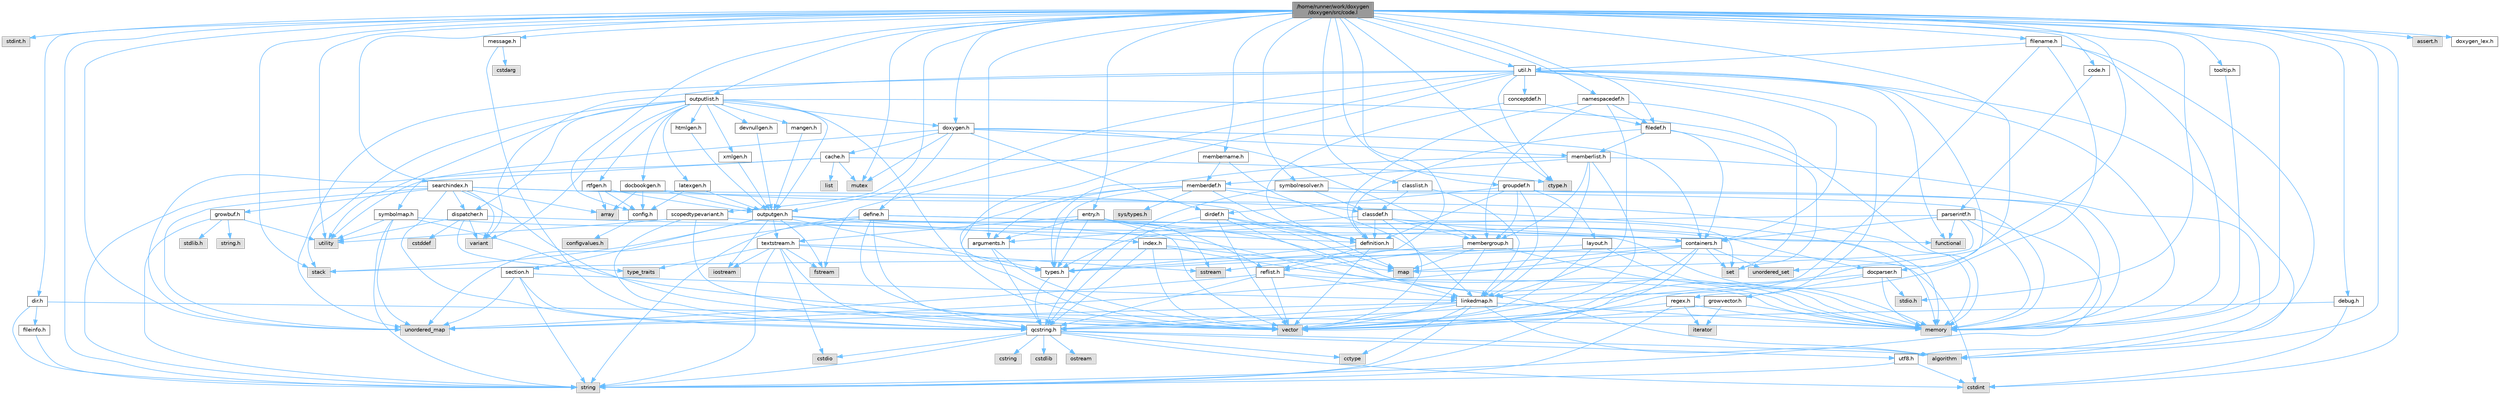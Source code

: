 digraph "/home/runner/work/doxygen/doxygen/src/code.l"
{
 // INTERACTIVE_SVG=YES
 // LATEX_PDF_SIZE
  bgcolor="transparent";
  edge [fontname=Helvetica,fontsize=10,labelfontname=Helvetica,labelfontsize=10];
  node [fontname=Helvetica,fontsize=10,shape=box,height=0.2,width=0.4];
  Node1 [id="Node000001",label="/home/runner/work/doxygen\l/doxygen/src/code.l",height=0.2,width=0.4,color="gray40", fillcolor="grey60", style="filled", fontcolor="black",tooltip=" "];
  Node1 -> Node2 [id="edge1_Node000001_Node000002",color="steelblue1",style="solid",tooltip=" "];
  Node2 [id="Node000002",label="stdint.h",height=0.2,width=0.4,color="grey60", fillcolor="#E0E0E0", style="filled",tooltip=" "];
  Node1 -> Node3 [id="edge2_Node000001_Node000003",color="steelblue1",style="solid",tooltip=" "];
  Node3 [id="Node000003",label="utility",height=0.2,width=0.4,color="grey60", fillcolor="#E0E0E0", style="filled",tooltip=" "];
  Node1 -> Node4 [id="edge3_Node000001_Node000004",color="steelblue1",style="solid",tooltip=" "];
  Node4 [id="Node000004",label="memory",height=0.2,width=0.4,color="grey60", fillcolor="#E0E0E0", style="filled",tooltip=" "];
  Node1 -> Node5 [id="edge4_Node000001_Node000005",color="steelblue1",style="solid",tooltip=" "];
  Node5 [id="Node000005",label="algorithm",height=0.2,width=0.4,color="grey60", fillcolor="#E0E0E0", style="filled",tooltip=" "];
  Node1 -> Node6 [id="edge5_Node000001_Node000006",color="steelblue1",style="solid",tooltip=" "];
  Node6 [id="Node000006",label="unordered_map",height=0.2,width=0.4,color="grey60", fillcolor="#E0E0E0", style="filled",tooltip=" "];
  Node1 -> Node7 [id="edge6_Node000001_Node000007",color="steelblue1",style="solid",tooltip=" "];
  Node7 [id="Node000007",label="unordered_set",height=0.2,width=0.4,color="grey60", fillcolor="#E0E0E0", style="filled",tooltip=" "];
  Node1 -> Node8 [id="edge7_Node000001_Node000008",color="steelblue1",style="solid",tooltip=" "];
  Node8 [id="Node000008",label="stack",height=0.2,width=0.4,color="grey60", fillcolor="#E0E0E0", style="filled",tooltip=" "];
  Node1 -> Node9 [id="edge8_Node000001_Node000009",color="steelblue1",style="solid",tooltip=" "];
  Node9 [id="Node000009",label="vector",height=0.2,width=0.4,color="grey60", fillcolor="#E0E0E0", style="filled",tooltip=" "];
  Node1 -> Node10 [id="edge9_Node000001_Node000010",color="steelblue1",style="solid",tooltip=" "];
  Node10 [id="Node000010",label="string",height=0.2,width=0.4,color="grey60", fillcolor="#E0E0E0", style="filled",tooltip=" "];
  Node1 -> Node11 [id="edge10_Node000001_Node000011",color="steelblue1",style="solid",tooltip=" "];
  Node11 [id="Node000011",label="mutex",height=0.2,width=0.4,color="grey60", fillcolor="#E0E0E0", style="filled",tooltip=" "];
  Node1 -> Node12 [id="edge11_Node000001_Node000012",color="steelblue1",style="solid",tooltip=" "];
  Node12 [id="Node000012",label="sstream",height=0.2,width=0.4,color="grey60", fillcolor="#E0E0E0", style="filled",tooltip=" "];
  Node1 -> Node13 [id="edge12_Node000001_Node000013",color="steelblue1",style="solid",tooltip=" "];
  Node13 [id="Node000013",label="cstdint",height=0.2,width=0.4,color="grey60", fillcolor="#E0E0E0", style="filled",tooltip=" "];
  Node1 -> Node14 [id="edge13_Node000001_Node000014",color="steelblue1",style="solid",tooltip=" "];
  Node14 [id="Node000014",label="stdio.h",height=0.2,width=0.4,color="grey60", fillcolor="#E0E0E0", style="filled",tooltip=" "];
  Node1 -> Node15 [id="edge14_Node000001_Node000015",color="steelblue1",style="solid",tooltip=" "];
  Node15 [id="Node000015",label="assert.h",height=0.2,width=0.4,color="grey60", fillcolor="#E0E0E0", style="filled",tooltip=" "];
  Node1 -> Node16 [id="edge15_Node000001_Node000016",color="steelblue1",style="solid",tooltip=" "];
  Node16 [id="Node000016",label="ctype.h",height=0.2,width=0.4,color="grey60", fillcolor="#E0E0E0", style="filled",tooltip=" "];
  Node1 -> Node17 [id="edge16_Node000001_Node000017",color="steelblue1",style="solid",tooltip=" "];
  Node17 [id="Node000017",label="code.h",height=0.2,width=0.4,color="grey40", fillcolor="white", style="filled",URL="$dd/dd8/code_8h.html",tooltip=" "];
  Node17 -> Node18 [id="edge17_Node000017_Node000018",color="steelblue1",style="solid",tooltip=" "];
  Node18 [id="Node000018",label="parserintf.h",height=0.2,width=0.4,color="grey40", fillcolor="white", style="filled",URL="$da/d55/parserintf_8h.html",tooltip=" "];
  Node18 -> Node19 [id="edge18_Node000018_Node000019",color="steelblue1",style="solid",tooltip=" "];
  Node19 [id="Node000019",label="functional",height=0.2,width=0.4,color="grey60", fillcolor="#E0E0E0", style="filled",tooltip=" "];
  Node18 -> Node4 [id="edge19_Node000018_Node000004",color="steelblue1",style="solid",tooltip=" "];
  Node18 -> Node20 [id="edge20_Node000018_Node000020",color="steelblue1",style="solid",tooltip=" "];
  Node20 [id="Node000020",label="map",height=0.2,width=0.4,color="grey60", fillcolor="#E0E0E0", style="filled",tooltip=" "];
  Node18 -> Node10 [id="edge21_Node000018_Node000010",color="steelblue1",style="solid",tooltip=" "];
  Node18 -> Node21 [id="edge22_Node000018_Node000021",color="steelblue1",style="solid",tooltip=" "];
  Node21 [id="Node000021",label="types.h",height=0.2,width=0.4,color="grey40", fillcolor="white", style="filled",URL="$d9/d49/types_8h.html",tooltip="This file contains a number of basic enums and types."];
  Node21 -> Node22 [id="edge23_Node000021_Node000022",color="steelblue1",style="solid",tooltip=" "];
  Node22 [id="Node000022",label="qcstring.h",height=0.2,width=0.4,color="grey40", fillcolor="white", style="filled",URL="$d7/d5c/qcstring_8h.html",tooltip=" "];
  Node22 -> Node10 [id="edge24_Node000022_Node000010",color="steelblue1",style="solid",tooltip=" "];
  Node22 -> Node5 [id="edge25_Node000022_Node000005",color="steelblue1",style="solid",tooltip=" "];
  Node22 -> Node23 [id="edge26_Node000022_Node000023",color="steelblue1",style="solid",tooltip=" "];
  Node23 [id="Node000023",label="cctype",height=0.2,width=0.4,color="grey60", fillcolor="#E0E0E0", style="filled",tooltip=" "];
  Node22 -> Node24 [id="edge27_Node000022_Node000024",color="steelblue1",style="solid",tooltip=" "];
  Node24 [id="Node000024",label="cstring",height=0.2,width=0.4,color="grey60", fillcolor="#E0E0E0", style="filled",tooltip=" "];
  Node22 -> Node25 [id="edge28_Node000022_Node000025",color="steelblue1",style="solid",tooltip=" "];
  Node25 [id="Node000025",label="cstdio",height=0.2,width=0.4,color="grey60", fillcolor="#E0E0E0", style="filled",tooltip=" "];
  Node22 -> Node26 [id="edge29_Node000022_Node000026",color="steelblue1",style="solid",tooltip=" "];
  Node26 [id="Node000026",label="cstdlib",height=0.2,width=0.4,color="grey60", fillcolor="#E0E0E0", style="filled",tooltip=" "];
  Node22 -> Node13 [id="edge30_Node000022_Node000013",color="steelblue1",style="solid",tooltip=" "];
  Node22 -> Node27 [id="edge31_Node000022_Node000027",color="steelblue1",style="solid",tooltip=" "];
  Node27 [id="Node000027",label="ostream",height=0.2,width=0.4,color="grey60", fillcolor="#E0E0E0", style="filled",tooltip=" "];
  Node22 -> Node28 [id="edge32_Node000022_Node000028",color="steelblue1",style="solid",tooltip=" "];
  Node28 [id="Node000028",label="utf8.h",height=0.2,width=0.4,color="grey40", fillcolor="white", style="filled",URL="$db/d7c/utf8_8h.html",tooltip="Various UTF8 related helper functions."];
  Node28 -> Node13 [id="edge33_Node000028_Node000013",color="steelblue1",style="solid",tooltip=" "];
  Node28 -> Node10 [id="edge34_Node000028_Node000010",color="steelblue1",style="solid",tooltip=" "];
  Node18 -> Node29 [id="edge35_Node000018_Node000029",color="steelblue1",style="solid",tooltip=" "];
  Node29 [id="Node000029",label="containers.h",height=0.2,width=0.4,color="grey40", fillcolor="white", style="filled",URL="$d5/d75/containers_8h.html",tooltip=" "];
  Node29 -> Node9 [id="edge36_Node000029_Node000009",color="steelblue1",style="solid",tooltip=" "];
  Node29 -> Node10 [id="edge37_Node000029_Node000010",color="steelblue1",style="solid",tooltip=" "];
  Node29 -> Node30 [id="edge38_Node000029_Node000030",color="steelblue1",style="solid",tooltip=" "];
  Node30 [id="Node000030",label="set",height=0.2,width=0.4,color="grey60", fillcolor="#E0E0E0", style="filled",tooltip=" "];
  Node29 -> Node20 [id="edge39_Node000029_Node000020",color="steelblue1",style="solid",tooltip=" "];
  Node29 -> Node7 [id="edge40_Node000029_Node000007",color="steelblue1",style="solid",tooltip=" "];
  Node29 -> Node6 [id="edge41_Node000029_Node000006",color="steelblue1",style="solid",tooltip=" "];
  Node29 -> Node8 [id="edge42_Node000029_Node000008",color="steelblue1",style="solid",tooltip=" "];
  Node1 -> Node31 [id="edge43_Node000001_Node000031",color="steelblue1",style="solid",tooltip=" "];
  Node31 [id="Node000031",label="entry.h",height=0.2,width=0.4,color="grey40", fillcolor="white", style="filled",URL="$d1/dc6/entry_8h.html",tooltip=" "];
  Node31 -> Node9 [id="edge44_Node000031_Node000009",color="steelblue1",style="solid",tooltip=" "];
  Node31 -> Node4 [id="edge45_Node000031_Node000004",color="steelblue1",style="solid",tooltip=" "];
  Node31 -> Node12 [id="edge46_Node000031_Node000012",color="steelblue1",style="solid",tooltip=" "];
  Node31 -> Node21 [id="edge47_Node000031_Node000021",color="steelblue1",style="solid",tooltip=" "];
  Node31 -> Node32 [id="edge48_Node000031_Node000032",color="steelblue1",style="solid",tooltip=" "];
  Node32 [id="Node000032",label="arguments.h",height=0.2,width=0.4,color="grey40", fillcolor="white", style="filled",URL="$df/d9b/arguments_8h.html",tooltip=" "];
  Node32 -> Node9 [id="edge49_Node000032_Node000009",color="steelblue1",style="solid",tooltip=" "];
  Node32 -> Node22 [id="edge50_Node000032_Node000022",color="steelblue1",style="solid",tooltip=" "];
  Node31 -> Node33 [id="edge51_Node000031_Node000033",color="steelblue1",style="solid",tooltip=" "];
  Node33 [id="Node000033",label="reflist.h",height=0.2,width=0.4,color="grey40", fillcolor="white", style="filled",URL="$d1/d02/reflist_8h.html",tooltip=" "];
  Node33 -> Node9 [id="edge52_Node000033_Node000009",color="steelblue1",style="solid",tooltip=" "];
  Node33 -> Node6 [id="edge53_Node000033_Node000006",color="steelblue1",style="solid",tooltip=" "];
  Node33 -> Node4 [id="edge54_Node000033_Node000004",color="steelblue1",style="solid",tooltip=" "];
  Node33 -> Node22 [id="edge55_Node000033_Node000022",color="steelblue1",style="solid",tooltip=" "];
  Node33 -> Node34 [id="edge56_Node000033_Node000034",color="steelblue1",style="solid",tooltip=" "];
  Node34 [id="Node000034",label="linkedmap.h",height=0.2,width=0.4,color="grey40", fillcolor="white", style="filled",URL="$da/de1/linkedmap_8h.html",tooltip=" "];
  Node34 -> Node6 [id="edge57_Node000034_Node000006",color="steelblue1",style="solid",tooltip=" "];
  Node34 -> Node9 [id="edge58_Node000034_Node000009",color="steelblue1",style="solid",tooltip=" "];
  Node34 -> Node4 [id="edge59_Node000034_Node000004",color="steelblue1",style="solid",tooltip=" "];
  Node34 -> Node10 [id="edge60_Node000034_Node000010",color="steelblue1",style="solid",tooltip=" "];
  Node34 -> Node5 [id="edge61_Node000034_Node000005",color="steelblue1",style="solid",tooltip=" "];
  Node34 -> Node23 [id="edge62_Node000034_Node000023",color="steelblue1",style="solid",tooltip=" "];
  Node34 -> Node22 [id="edge63_Node000034_Node000022",color="steelblue1",style="solid",tooltip=" "];
  Node31 -> Node35 [id="edge64_Node000031_Node000035",color="steelblue1",style="solid",tooltip=" "];
  Node35 [id="Node000035",label="textstream.h",height=0.2,width=0.4,color="grey40", fillcolor="white", style="filled",URL="$d4/d7d/textstream_8h.html",tooltip=" "];
  Node35 -> Node10 [id="edge65_Node000035_Node000010",color="steelblue1",style="solid",tooltip=" "];
  Node35 -> Node36 [id="edge66_Node000035_Node000036",color="steelblue1",style="solid",tooltip=" "];
  Node36 [id="Node000036",label="iostream",height=0.2,width=0.4,color="grey60", fillcolor="#E0E0E0", style="filled",tooltip=" "];
  Node35 -> Node12 [id="edge67_Node000035_Node000012",color="steelblue1",style="solid",tooltip=" "];
  Node35 -> Node13 [id="edge68_Node000035_Node000013",color="steelblue1",style="solid",tooltip=" "];
  Node35 -> Node25 [id="edge69_Node000035_Node000025",color="steelblue1",style="solid",tooltip=" "];
  Node35 -> Node37 [id="edge70_Node000035_Node000037",color="steelblue1",style="solid",tooltip=" "];
  Node37 [id="Node000037",label="fstream",height=0.2,width=0.4,color="grey60", fillcolor="#E0E0E0", style="filled",tooltip=" "];
  Node35 -> Node38 [id="edge71_Node000035_Node000038",color="steelblue1",style="solid",tooltip=" "];
  Node38 [id="Node000038",label="type_traits",height=0.2,width=0.4,color="grey60", fillcolor="#E0E0E0", style="filled",tooltip=" "];
  Node35 -> Node22 [id="edge72_Node000035_Node000022",color="steelblue1",style="solid",tooltip=" "];
  Node1 -> Node39 [id="edge73_Node000001_Node000039",color="steelblue1",style="solid",tooltip=" "];
  Node39 [id="Node000039",label="doxygen.h",height=0.2,width=0.4,color="grey40", fillcolor="white", style="filled",URL="$d1/da1/doxygen_8h.html",tooltip=" "];
  Node39 -> Node11 [id="edge74_Node000039_Node000011",color="steelblue1",style="solid",tooltip=" "];
  Node39 -> Node29 [id="edge75_Node000039_Node000029",color="steelblue1",style="solid",tooltip=" "];
  Node39 -> Node40 [id="edge76_Node000039_Node000040",color="steelblue1",style="solid",tooltip=" "];
  Node40 [id="Node000040",label="membergroup.h",height=0.2,width=0.4,color="grey40", fillcolor="white", style="filled",URL="$d9/d11/membergroup_8h.html",tooltip=" "];
  Node40 -> Node9 [id="edge77_Node000040_Node000009",color="steelblue1",style="solid",tooltip=" "];
  Node40 -> Node20 [id="edge78_Node000040_Node000020",color="steelblue1",style="solid",tooltip=" "];
  Node40 -> Node4 [id="edge79_Node000040_Node000004",color="steelblue1",style="solid",tooltip=" "];
  Node40 -> Node21 [id="edge80_Node000040_Node000021",color="steelblue1",style="solid",tooltip=" "];
  Node40 -> Node33 [id="edge81_Node000040_Node000033",color="steelblue1",style="solid",tooltip=" "];
  Node39 -> Node41 [id="edge82_Node000039_Node000041",color="steelblue1",style="solid",tooltip=" "];
  Node41 [id="Node000041",label="dirdef.h",height=0.2,width=0.4,color="grey40", fillcolor="white", style="filled",URL="$d6/d15/dirdef_8h.html",tooltip=" "];
  Node41 -> Node9 [id="edge83_Node000041_Node000009",color="steelblue1",style="solid",tooltip=" "];
  Node41 -> Node20 [id="edge84_Node000041_Node000020",color="steelblue1",style="solid",tooltip=" "];
  Node41 -> Node22 [id="edge85_Node000041_Node000022",color="steelblue1",style="solid",tooltip=" "];
  Node41 -> Node34 [id="edge86_Node000041_Node000034",color="steelblue1",style="solid",tooltip=" "];
  Node41 -> Node42 [id="edge87_Node000041_Node000042",color="steelblue1",style="solid",tooltip=" "];
  Node42 [id="Node000042",label="definition.h",height=0.2,width=0.4,color="grey40", fillcolor="white", style="filled",URL="$df/da1/definition_8h.html",tooltip=" "];
  Node42 -> Node9 [id="edge88_Node000042_Node000009",color="steelblue1",style="solid",tooltip=" "];
  Node42 -> Node21 [id="edge89_Node000042_Node000021",color="steelblue1",style="solid",tooltip=" "];
  Node42 -> Node33 [id="edge90_Node000042_Node000033",color="steelblue1",style="solid",tooltip=" "];
  Node39 -> Node43 [id="edge91_Node000039_Node000043",color="steelblue1",style="solid",tooltip=" "];
  Node43 [id="Node000043",label="memberlist.h",height=0.2,width=0.4,color="grey40", fillcolor="white", style="filled",URL="$dd/d78/memberlist_8h.html",tooltip=" "];
  Node43 -> Node9 [id="edge92_Node000043_Node000009",color="steelblue1",style="solid",tooltip=" "];
  Node43 -> Node5 [id="edge93_Node000043_Node000005",color="steelblue1",style="solid",tooltip=" "];
  Node43 -> Node44 [id="edge94_Node000043_Node000044",color="steelblue1",style="solid",tooltip=" "];
  Node44 [id="Node000044",label="memberdef.h",height=0.2,width=0.4,color="grey40", fillcolor="white", style="filled",URL="$d4/d46/memberdef_8h.html",tooltip=" "];
  Node44 -> Node9 [id="edge95_Node000044_Node000009",color="steelblue1",style="solid",tooltip=" "];
  Node44 -> Node4 [id="edge96_Node000044_Node000004",color="steelblue1",style="solid",tooltip=" "];
  Node44 -> Node45 [id="edge97_Node000044_Node000045",color="steelblue1",style="solid",tooltip=" "];
  Node45 [id="Node000045",label="sys/types.h",height=0.2,width=0.4,color="grey60", fillcolor="#E0E0E0", style="filled",tooltip=" "];
  Node44 -> Node21 [id="edge98_Node000044_Node000021",color="steelblue1",style="solid",tooltip=" "];
  Node44 -> Node42 [id="edge99_Node000044_Node000042",color="steelblue1",style="solid",tooltip=" "];
  Node44 -> Node32 [id="edge100_Node000044_Node000032",color="steelblue1",style="solid",tooltip=" "];
  Node44 -> Node46 [id="edge101_Node000044_Node000046",color="steelblue1",style="solid",tooltip=" "];
  Node46 [id="Node000046",label="classdef.h",height=0.2,width=0.4,color="grey40", fillcolor="white", style="filled",URL="$d1/da6/classdef_8h.html",tooltip=" "];
  Node46 -> Node9 [id="edge102_Node000046_Node000009",color="steelblue1",style="solid",tooltip=" "];
  Node46 -> Node30 [id="edge103_Node000046_Node000030",color="steelblue1",style="solid",tooltip=" "];
  Node46 -> Node29 [id="edge104_Node000046_Node000029",color="steelblue1",style="solid",tooltip=" "];
  Node46 -> Node42 [id="edge105_Node000046_Node000042",color="steelblue1",style="solid",tooltip=" "];
  Node46 -> Node32 [id="edge106_Node000046_Node000032",color="steelblue1",style="solid",tooltip=" "];
  Node46 -> Node40 [id="edge107_Node000046_Node000040",color="steelblue1",style="solid",tooltip=" "];
  Node43 -> Node34 [id="edge108_Node000043_Node000034",color="steelblue1",style="solid",tooltip=" "];
  Node43 -> Node21 [id="edge109_Node000043_Node000021",color="steelblue1",style="solid",tooltip=" "];
  Node43 -> Node40 [id="edge110_Node000043_Node000040",color="steelblue1",style="solid",tooltip=" "];
  Node39 -> Node47 [id="edge111_Node000039_Node000047",color="steelblue1",style="solid",tooltip=" "];
  Node47 [id="Node000047",label="define.h",height=0.2,width=0.4,color="grey40", fillcolor="white", style="filled",URL="$df/d67/define_8h.html",tooltip=" "];
  Node47 -> Node9 [id="edge112_Node000047_Node000009",color="steelblue1",style="solid",tooltip=" "];
  Node47 -> Node4 [id="edge113_Node000047_Node000004",color="steelblue1",style="solid",tooltip=" "];
  Node47 -> Node10 [id="edge114_Node000047_Node000010",color="steelblue1",style="solid",tooltip=" "];
  Node47 -> Node6 [id="edge115_Node000047_Node000006",color="steelblue1",style="solid",tooltip=" "];
  Node47 -> Node22 [id="edge116_Node000047_Node000022",color="steelblue1",style="solid",tooltip=" "];
  Node47 -> Node29 [id="edge117_Node000047_Node000029",color="steelblue1",style="solid",tooltip=" "];
  Node39 -> Node48 [id="edge118_Node000039_Node000048",color="steelblue1",style="solid",tooltip=" "];
  Node48 [id="Node000048",label="cache.h",height=0.2,width=0.4,color="grey40", fillcolor="white", style="filled",URL="$d3/d26/cache_8h.html",tooltip=" "];
  Node48 -> Node49 [id="edge119_Node000048_Node000049",color="steelblue1",style="solid",tooltip=" "];
  Node49 [id="Node000049",label="list",height=0.2,width=0.4,color="grey60", fillcolor="#E0E0E0", style="filled",tooltip=" "];
  Node48 -> Node6 [id="edge120_Node000048_Node000006",color="steelblue1",style="solid",tooltip=" "];
  Node48 -> Node11 [id="edge121_Node000048_Node000011",color="steelblue1",style="solid",tooltip=" "];
  Node48 -> Node3 [id="edge122_Node000048_Node000003",color="steelblue1",style="solid",tooltip=" "];
  Node48 -> Node16 [id="edge123_Node000048_Node000016",color="steelblue1",style="solid",tooltip=" "];
  Node39 -> Node50 [id="edge124_Node000039_Node000050",color="steelblue1",style="solid",tooltip=" "];
  Node50 [id="Node000050",label="symbolmap.h",height=0.2,width=0.4,color="grey40", fillcolor="white", style="filled",URL="$d7/ddd/symbolmap_8h.html",tooltip=" "];
  Node50 -> Node5 [id="edge125_Node000050_Node000005",color="steelblue1",style="solid",tooltip=" "];
  Node50 -> Node6 [id="edge126_Node000050_Node000006",color="steelblue1",style="solid",tooltip=" "];
  Node50 -> Node9 [id="edge127_Node000050_Node000009",color="steelblue1",style="solid",tooltip=" "];
  Node50 -> Node10 [id="edge128_Node000050_Node000010",color="steelblue1",style="solid",tooltip=" "];
  Node50 -> Node3 [id="edge129_Node000050_Node000003",color="steelblue1",style="solid",tooltip=" "];
  Node1 -> Node51 [id="edge130_Node000001_Node000051",color="steelblue1",style="solid",tooltip=" "];
  Node51 [id="Node000051",label="message.h",height=0.2,width=0.4,color="grey40", fillcolor="white", style="filled",URL="$d2/d0d/message_8h.html",tooltip=" "];
  Node51 -> Node52 [id="edge131_Node000051_Node000052",color="steelblue1",style="solid",tooltip=" "];
  Node52 [id="Node000052",label="cstdarg",height=0.2,width=0.4,color="grey60", fillcolor="#E0E0E0", style="filled",tooltip=" "];
  Node51 -> Node22 [id="edge132_Node000051_Node000022",color="steelblue1",style="solid",tooltip=" "];
  Node1 -> Node53 [id="edge133_Node000001_Node000053",color="steelblue1",style="solid",tooltip=" "];
  Node53 [id="Node000053",label="outputlist.h",height=0.2,width=0.4,color="grey40", fillcolor="white", style="filled",URL="$d2/db9/outputlist_8h.html",tooltip=" "];
  Node53 -> Node3 [id="edge134_Node000053_Node000003",color="steelblue1",style="solid",tooltip=" "];
  Node53 -> Node9 [id="edge135_Node000053_Node000009",color="steelblue1",style="solid",tooltip=" "];
  Node53 -> Node4 [id="edge136_Node000053_Node000004",color="steelblue1",style="solid",tooltip=" "];
  Node53 -> Node54 [id="edge137_Node000053_Node000054",color="steelblue1",style="solid",tooltip=" "];
  Node54 [id="Node000054",label="variant",height=0.2,width=0.4,color="grey60", fillcolor="#E0E0E0", style="filled",tooltip=" "];
  Node53 -> Node8 [id="edge138_Node000053_Node000008",color="steelblue1",style="solid",tooltip=" "];
  Node53 -> Node55 [id="edge139_Node000053_Node000055",color="steelblue1",style="solid",tooltip=" "];
  Node55 [id="Node000055",label="outputgen.h",height=0.2,width=0.4,color="grey40", fillcolor="white", style="filled",URL="$df/d06/outputgen_8h.html",tooltip=" "];
  Node55 -> Node4 [id="edge140_Node000055_Node000004",color="steelblue1",style="solid",tooltip=" "];
  Node55 -> Node8 [id="edge141_Node000055_Node000008",color="steelblue1",style="solid",tooltip=" "];
  Node55 -> Node36 [id="edge142_Node000055_Node000036",color="steelblue1",style="solid",tooltip=" "];
  Node55 -> Node37 [id="edge143_Node000055_Node000037",color="steelblue1",style="solid",tooltip=" "];
  Node55 -> Node21 [id="edge144_Node000055_Node000021",color="steelblue1",style="solid",tooltip=" "];
  Node55 -> Node56 [id="edge145_Node000055_Node000056",color="steelblue1",style="solid",tooltip=" "];
  Node56 [id="Node000056",label="index.h",height=0.2,width=0.4,color="grey40", fillcolor="white", style="filled",URL="$d1/db5/index_8h.html",tooltip=" "];
  Node56 -> Node4 [id="edge146_Node000056_Node000004",color="steelblue1",style="solid",tooltip=" "];
  Node56 -> Node9 [id="edge147_Node000056_Node000009",color="steelblue1",style="solid",tooltip=" "];
  Node56 -> Node20 [id="edge148_Node000056_Node000020",color="steelblue1",style="solid",tooltip=" "];
  Node56 -> Node22 [id="edge149_Node000056_Node000022",color="steelblue1",style="solid",tooltip=" "];
  Node55 -> Node57 [id="edge150_Node000055_Node000057",color="steelblue1",style="solid",tooltip=" "];
  Node57 [id="Node000057",label="section.h",height=0.2,width=0.4,color="grey40", fillcolor="white", style="filled",URL="$d1/d2a/section_8h.html",tooltip=" "];
  Node57 -> Node10 [id="edge151_Node000057_Node000010",color="steelblue1",style="solid",tooltip=" "];
  Node57 -> Node6 [id="edge152_Node000057_Node000006",color="steelblue1",style="solid",tooltip=" "];
  Node57 -> Node22 [id="edge153_Node000057_Node000022",color="steelblue1",style="solid",tooltip=" "];
  Node57 -> Node34 [id="edge154_Node000057_Node000034",color="steelblue1",style="solid",tooltip=" "];
  Node55 -> Node35 [id="edge155_Node000055_Node000035",color="steelblue1",style="solid",tooltip=" "];
  Node55 -> Node58 [id="edge156_Node000055_Node000058",color="steelblue1",style="solid",tooltip=" "];
  Node58 [id="Node000058",label="docparser.h",height=0.2,width=0.4,color="grey40", fillcolor="white", style="filled",URL="$de/d9c/docparser_8h.html",tooltip=" "];
  Node58 -> Node14 [id="edge157_Node000058_Node000014",color="steelblue1",style="solid",tooltip=" "];
  Node58 -> Node4 [id="edge158_Node000058_Node000004",color="steelblue1",style="solid",tooltip=" "];
  Node58 -> Node22 [id="edge159_Node000058_Node000022",color="steelblue1",style="solid",tooltip=" "];
  Node58 -> Node59 [id="edge160_Node000058_Node000059",color="steelblue1",style="solid",tooltip=" "];
  Node59 [id="Node000059",label="growvector.h",height=0.2,width=0.4,color="grey40", fillcolor="white", style="filled",URL="$d7/d50/growvector_8h.html",tooltip=" "];
  Node59 -> Node9 [id="edge161_Node000059_Node000009",color="steelblue1",style="solid",tooltip=" "];
  Node59 -> Node4 [id="edge162_Node000059_Node000004",color="steelblue1",style="solid",tooltip=" "];
  Node59 -> Node60 [id="edge163_Node000059_Node000060",color="steelblue1",style="solid",tooltip=" "];
  Node60 [id="Node000060",label="iterator",height=0.2,width=0.4,color="grey60", fillcolor="#E0E0E0", style="filled",tooltip=" "];
  Node53 -> Node39 [id="edge164_Node000053_Node000039",color="steelblue1",style="solid",tooltip=" "];
  Node53 -> Node61 [id="edge165_Node000053_Node000061",color="steelblue1",style="solid",tooltip=" "];
  Node61 [id="Node000061",label="dispatcher.h",height=0.2,width=0.4,color="grey40", fillcolor="white", style="filled",URL="$da/d73/dispatcher_8h.html",tooltip=" "];
  Node61 -> Node62 [id="edge166_Node000061_Node000062",color="steelblue1",style="solid",tooltip=" "];
  Node62 [id="Node000062",label="cstddef",height=0.2,width=0.4,color="grey60", fillcolor="#E0E0E0", style="filled",tooltip=" "];
  Node61 -> Node3 [id="edge167_Node000061_Node000003",color="steelblue1",style="solid",tooltip=" "];
  Node61 -> Node19 [id="edge168_Node000061_Node000019",color="steelblue1",style="solid",tooltip=" "];
  Node61 -> Node54 [id="edge169_Node000061_Node000054",color="steelblue1",style="solid",tooltip=" "];
  Node61 -> Node38 [id="edge170_Node000061_Node000038",color="steelblue1",style="solid",tooltip=" "];
  Node53 -> Node63 [id="edge171_Node000053_Node000063",color="steelblue1",style="solid",tooltip=" "];
  Node63 [id="Node000063",label="htmlgen.h",height=0.2,width=0.4,color="grey40", fillcolor="white", style="filled",URL="$d8/d56/htmlgen_8h.html",tooltip=" "];
  Node63 -> Node55 [id="edge172_Node000063_Node000055",color="steelblue1",style="solid",tooltip=" "];
  Node53 -> Node64 [id="edge173_Node000053_Node000064",color="steelblue1",style="solid",tooltip=" "];
  Node64 [id="Node000064",label="latexgen.h",height=0.2,width=0.4,color="grey40", fillcolor="white", style="filled",URL="$d6/d9c/latexgen_8h.html",tooltip=" "];
  Node64 -> Node65 [id="edge174_Node000064_Node000065",color="steelblue1",style="solid",tooltip=" "];
  Node65 [id="Node000065",label="config.h",height=0.2,width=0.4,color="grey40", fillcolor="white", style="filled",URL="$db/d16/config_8h.html",tooltip=" "];
  Node65 -> Node66 [id="edge175_Node000065_Node000066",color="steelblue1",style="solid",tooltip=" "];
  Node66 [id="Node000066",label="configvalues.h",height=0.2,width=0.4,color="grey60", fillcolor="#E0E0E0", style="filled",tooltip=" "];
  Node64 -> Node55 [id="edge176_Node000064_Node000055",color="steelblue1",style="solid",tooltip=" "];
  Node53 -> Node67 [id="edge177_Node000053_Node000067",color="steelblue1",style="solid",tooltip=" "];
  Node67 [id="Node000067",label="rtfgen.h",height=0.2,width=0.4,color="grey40", fillcolor="white", style="filled",URL="$d4/daa/rtfgen_8h.html",tooltip=" "];
  Node67 -> Node68 [id="edge178_Node000067_Node000068",color="steelblue1",style="solid",tooltip=" "];
  Node68 [id="Node000068",label="array",height=0.2,width=0.4,color="grey60", fillcolor="#E0E0E0", style="filled",tooltip=" "];
  Node67 -> Node65 [id="edge179_Node000067_Node000065",color="steelblue1",style="solid",tooltip=" "];
  Node67 -> Node55 [id="edge180_Node000067_Node000055",color="steelblue1",style="solid",tooltip=" "];
  Node53 -> Node69 [id="edge181_Node000053_Node000069",color="steelblue1",style="solid",tooltip=" "];
  Node69 [id="Node000069",label="mangen.h",height=0.2,width=0.4,color="grey40", fillcolor="white", style="filled",URL="$da/dc0/mangen_8h.html",tooltip=" "];
  Node69 -> Node55 [id="edge182_Node000069_Node000055",color="steelblue1",style="solid",tooltip=" "];
  Node53 -> Node70 [id="edge183_Node000053_Node000070",color="steelblue1",style="solid",tooltip=" "];
  Node70 [id="Node000070",label="docbookgen.h",height=0.2,width=0.4,color="grey40", fillcolor="white", style="filled",URL="$de/dea/docbookgen_8h.html",tooltip=" "];
  Node70 -> Node4 [id="edge184_Node000070_Node000004",color="steelblue1",style="solid",tooltip=" "];
  Node70 -> Node68 [id="edge185_Node000070_Node000068",color="steelblue1",style="solid",tooltip=" "];
  Node70 -> Node65 [id="edge186_Node000070_Node000065",color="steelblue1",style="solid",tooltip=" "];
  Node70 -> Node55 [id="edge187_Node000070_Node000055",color="steelblue1",style="solid",tooltip=" "];
  Node53 -> Node71 [id="edge188_Node000053_Node000071",color="steelblue1",style="solid",tooltip=" "];
  Node71 [id="Node000071",label="xmlgen.h",height=0.2,width=0.4,color="grey40", fillcolor="white", style="filled",URL="$d9/d67/xmlgen_8h.html",tooltip=" "];
  Node71 -> Node55 [id="edge189_Node000071_Node000055",color="steelblue1",style="solid",tooltip=" "];
  Node53 -> Node72 [id="edge190_Node000053_Node000072",color="steelblue1",style="solid",tooltip=" "];
  Node72 [id="Node000072",label="devnullgen.h",height=0.2,width=0.4,color="grey40", fillcolor="white", style="filled",URL="$d8/de5/devnullgen_8h.html",tooltip=" "];
  Node72 -> Node55 [id="edge191_Node000072_Node000055",color="steelblue1",style="solid",tooltip=" "];
  Node1 -> Node73 [id="edge192_Node000001_Node000073",color="steelblue1",style="solid",tooltip=" "];
  Node73 [id="Node000073",label="util.h",height=0.2,width=0.4,color="grey40", fillcolor="white", style="filled",URL="$d8/d3c/util_8h.html",tooltip="A bunch of utility functions."];
  Node73 -> Node4 [id="edge193_Node000073_Node000004",color="steelblue1",style="solid",tooltip=" "];
  Node73 -> Node6 [id="edge194_Node000073_Node000006",color="steelblue1",style="solid",tooltip=" "];
  Node73 -> Node5 [id="edge195_Node000073_Node000005",color="steelblue1",style="solid",tooltip=" "];
  Node73 -> Node19 [id="edge196_Node000073_Node000019",color="steelblue1",style="solid",tooltip=" "];
  Node73 -> Node37 [id="edge197_Node000073_Node000037",color="steelblue1",style="solid",tooltip=" "];
  Node73 -> Node54 [id="edge198_Node000073_Node000054",color="steelblue1",style="solid",tooltip=" "];
  Node73 -> Node16 [id="edge199_Node000073_Node000016",color="steelblue1",style="solid",tooltip=" "];
  Node73 -> Node21 [id="edge200_Node000073_Node000021",color="steelblue1",style="solid",tooltip=" "];
  Node73 -> Node58 [id="edge201_Node000073_Node000058",color="steelblue1",style="solid",tooltip=" "];
  Node73 -> Node29 [id="edge202_Node000073_Node000029",color="steelblue1",style="solid",tooltip=" "];
  Node73 -> Node55 [id="edge203_Node000073_Node000055",color="steelblue1",style="solid",tooltip=" "];
  Node73 -> Node74 [id="edge204_Node000073_Node000074",color="steelblue1",style="solid",tooltip=" "];
  Node74 [id="Node000074",label="regex.h",height=0.2,width=0.4,color="grey40", fillcolor="white", style="filled",URL="$d1/d21/regex_8h.html",tooltip=" "];
  Node74 -> Node4 [id="edge205_Node000074_Node000004",color="steelblue1",style="solid",tooltip=" "];
  Node74 -> Node10 [id="edge206_Node000074_Node000010",color="steelblue1",style="solid",tooltip=" "];
  Node74 -> Node9 [id="edge207_Node000074_Node000009",color="steelblue1",style="solid",tooltip=" "];
  Node74 -> Node60 [id="edge208_Node000074_Node000060",color="steelblue1",style="solid",tooltip=" "];
  Node73 -> Node75 [id="edge209_Node000073_Node000075",color="steelblue1",style="solid",tooltip=" "];
  Node75 [id="Node000075",label="conceptdef.h",height=0.2,width=0.4,color="grey40", fillcolor="white", style="filled",URL="$da/df1/conceptdef_8h.html",tooltip=" "];
  Node75 -> Node42 [id="edge210_Node000075_Node000042",color="steelblue1",style="solid",tooltip=" "];
  Node75 -> Node76 [id="edge211_Node000075_Node000076",color="steelblue1",style="solid",tooltip=" "];
  Node76 [id="Node000076",label="filedef.h",height=0.2,width=0.4,color="grey40", fillcolor="white", style="filled",URL="$d4/d3a/filedef_8h.html",tooltip=" "];
  Node76 -> Node30 [id="edge212_Node000076_Node000030",color="steelblue1",style="solid",tooltip=" "];
  Node76 -> Node42 [id="edge213_Node000076_Node000042",color="steelblue1",style="solid",tooltip=" "];
  Node76 -> Node43 [id="edge214_Node000076_Node000043",color="steelblue1",style="solid",tooltip=" "];
  Node76 -> Node29 [id="edge215_Node000076_Node000029",color="steelblue1",style="solid",tooltip=" "];
  Node1 -> Node77 [id="edge216_Node000001_Node000077",color="steelblue1",style="solid",tooltip=" "];
  Node77 [id="Node000077",label="membername.h",height=0.2,width=0.4,color="grey40", fillcolor="white", style="filled",URL="$d7/dfc/membername_8h.html",tooltip=" "];
  Node77 -> Node44 [id="edge217_Node000077_Node000044",color="steelblue1",style="solid",tooltip=" "];
  Node77 -> Node34 [id="edge218_Node000077_Node000034",color="steelblue1",style="solid",tooltip=" "];
  Node1 -> Node78 [id="edge219_Node000001_Node000078",color="steelblue1",style="solid",tooltip=" "];
  Node78 [id="Node000078",label="searchindex.h",height=0.2,width=0.4,color="grey40", fillcolor="white", style="filled",URL="$de/d07/searchindex_8h.html",tooltip="Web server based search engine."];
  Node78 -> Node4 [id="edge220_Node000078_Node000004",color="steelblue1",style="solid",tooltip=" "];
  Node78 -> Node9 [id="edge221_Node000078_Node000009",color="steelblue1",style="solid",tooltip=" "];
  Node78 -> Node20 [id="edge222_Node000078_Node000020",color="steelblue1",style="solid",tooltip=" "];
  Node78 -> Node6 [id="edge223_Node000078_Node000006",color="steelblue1",style="solid",tooltip=" "];
  Node78 -> Node10 [id="edge224_Node000078_Node000010",color="steelblue1",style="solid",tooltip=" "];
  Node78 -> Node68 [id="edge225_Node000078_Node000068",color="steelblue1",style="solid",tooltip=" "];
  Node78 -> Node54 [id="edge226_Node000078_Node000054",color="steelblue1",style="solid",tooltip=" "];
  Node78 -> Node22 [id="edge227_Node000078_Node000022",color="steelblue1",style="solid",tooltip=" "];
  Node78 -> Node79 [id="edge228_Node000078_Node000079",color="steelblue1",style="solid",tooltip=" "];
  Node79 [id="Node000079",label="growbuf.h",height=0.2,width=0.4,color="grey40", fillcolor="white", style="filled",URL="$dd/d72/growbuf_8h.html",tooltip=" "];
  Node79 -> Node3 [id="edge229_Node000079_Node000003",color="steelblue1",style="solid",tooltip=" "];
  Node79 -> Node80 [id="edge230_Node000079_Node000080",color="steelblue1",style="solid",tooltip=" "];
  Node80 [id="Node000080",label="stdlib.h",height=0.2,width=0.4,color="grey60", fillcolor="#E0E0E0", style="filled",tooltip=" "];
  Node79 -> Node81 [id="edge231_Node000079_Node000081",color="steelblue1",style="solid",tooltip=" "];
  Node81 [id="Node000081",label="string.h",height=0.2,width=0.4,color="grey60", fillcolor="#E0E0E0", style="filled",tooltip=" "];
  Node79 -> Node10 [id="edge232_Node000079_Node000010",color="steelblue1",style="solid",tooltip=" "];
  Node78 -> Node61 [id="edge233_Node000078_Node000061",color="steelblue1",style="solid",tooltip=" "];
  Node1 -> Node32 [id="edge234_Node000001_Node000032",color="steelblue1",style="solid",tooltip=" "];
  Node1 -> Node65 [id="edge235_Node000001_Node000065",color="steelblue1",style="solid",tooltip=" "];
  Node1 -> Node82 [id="edge236_Node000001_Node000082",color="steelblue1",style="solid",tooltip=" "];
  Node82 [id="Node000082",label="groupdef.h",height=0.2,width=0.4,color="grey40", fillcolor="white", style="filled",URL="$d1/de6/groupdef_8h.html",tooltip=" "];
  Node82 -> Node4 [id="edge237_Node000082_Node000004",color="steelblue1",style="solid",tooltip=" "];
  Node82 -> Node42 [id="edge238_Node000082_Node000042",color="steelblue1",style="solid",tooltip=" "];
  Node82 -> Node41 [id="edge239_Node000082_Node000041",color="steelblue1",style="solid",tooltip=" "];
  Node82 -> Node83 [id="edge240_Node000082_Node000083",color="steelblue1",style="solid",tooltip=" "];
  Node83 [id="Node000083",label="layout.h",height=0.2,width=0.4,color="grey40", fillcolor="white", style="filled",URL="$db/d51/layout_8h.html",tooltip=" "];
  Node83 -> Node4 [id="edge241_Node000083_Node000004",color="steelblue1",style="solid",tooltip=" "];
  Node83 -> Node9 [id="edge242_Node000083_Node000009",color="steelblue1",style="solid",tooltip=" "];
  Node83 -> Node21 [id="edge243_Node000083_Node000021",color="steelblue1",style="solid",tooltip=" "];
  Node82 -> Node40 [id="edge244_Node000082_Node000040",color="steelblue1",style="solid",tooltip=" "];
  Node82 -> Node34 [id="edge245_Node000082_Node000034",color="steelblue1",style="solid",tooltip=" "];
  Node1 -> Node84 [id="edge246_Node000001_Node000084",color="steelblue1",style="solid",tooltip=" "];
  Node84 [id="Node000084",label="classlist.h",height=0.2,width=0.4,color="grey40", fillcolor="white", style="filled",URL="$d2/df8/classlist_8h.html",tooltip=" "];
  Node84 -> Node34 [id="edge247_Node000084_Node000034",color="steelblue1",style="solid",tooltip=" "];
  Node84 -> Node46 [id="edge248_Node000084_Node000046",color="steelblue1",style="solid",tooltip=" "];
  Node1 -> Node76 [id="edge249_Node000001_Node000076",color="steelblue1",style="solid",tooltip=" "];
  Node1 -> Node85 [id="edge250_Node000001_Node000085",color="steelblue1",style="solid",tooltip=" "];
  Node85 [id="Node000085",label="filename.h",height=0.2,width=0.4,color="grey40", fillcolor="white", style="filled",URL="$dc/dd6/filename_8h.html",tooltip=" "];
  Node85 -> Node4 [id="edge251_Node000085_Node000004",color="steelblue1",style="solid",tooltip=" "];
  Node85 -> Node9 [id="edge252_Node000085_Node000009",color="steelblue1",style="solid",tooltip=" "];
  Node85 -> Node34 [id="edge253_Node000085_Node000034",color="steelblue1",style="solid",tooltip=" "];
  Node85 -> Node28 [id="edge254_Node000085_Node000028",color="steelblue1",style="solid",tooltip=" "];
  Node85 -> Node73 [id="edge255_Node000085_Node000073",color="steelblue1",style="solid",tooltip=" "];
  Node1 -> Node86 [id="edge256_Node000001_Node000086",color="steelblue1",style="solid",tooltip=" "];
  Node86 [id="Node000086",label="namespacedef.h",height=0.2,width=0.4,color="grey40", fillcolor="white", style="filled",URL="$d7/d97/namespacedef_8h.html",tooltip=" "];
  Node86 -> Node30 [id="edge257_Node000086_Node000030",color="steelblue1",style="solid",tooltip=" "];
  Node86 -> Node42 [id="edge258_Node000086_Node000042",color="steelblue1",style="solid",tooltip=" "];
  Node86 -> Node76 [id="edge259_Node000086_Node000076",color="steelblue1",style="solid",tooltip=" "];
  Node86 -> Node34 [id="edge260_Node000086_Node000034",color="steelblue1",style="solid",tooltip=" "];
  Node86 -> Node40 [id="edge261_Node000086_Node000040",color="steelblue1",style="solid",tooltip=" "];
  Node1 -> Node87 [id="edge262_Node000001_Node000087",color="steelblue1",style="solid",tooltip=" "];
  Node87 [id="Node000087",label="tooltip.h",height=0.2,width=0.4,color="grey40", fillcolor="white", style="filled",URL="$db/d83/tooltip_8h.html",tooltip=" "];
  Node87 -> Node4 [id="edge263_Node000087_Node000004",color="steelblue1",style="solid",tooltip=" "];
  Node1 -> Node88 [id="edge264_Node000001_Node000088",color="steelblue1",style="solid",tooltip=" "];
  Node88 [id="Node000088",label="scopedtypevariant.h",height=0.2,width=0.4,color="grey40", fillcolor="white", style="filled",URL="$d7/d7a/scopedtypevariant_8h.html",tooltip=" "];
  Node88 -> Node3 [id="edge265_Node000088_Node000003",color="steelblue1",style="solid",tooltip=" "];
  Node88 -> Node9 [id="edge266_Node000088_Node000009",color="steelblue1",style="solid",tooltip=" "];
  Node88 -> Node22 [id="edge267_Node000088_Node000022",color="steelblue1",style="solid",tooltip=" "];
  Node88 -> Node42 [id="edge268_Node000088_Node000042",color="steelblue1",style="solid",tooltip=" "];
  Node1 -> Node89 [id="edge269_Node000001_Node000089",color="steelblue1",style="solid",tooltip=" "];
  Node89 [id="Node000089",label="symbolresolver.h",height=0.2,width=0.4,color="grey40", fillcolor="white", style="filled",URL="$d9/db2/symbolresolver_8h.html",tooltip=" "];
  Node89 -> Node4 [id="edge270_Node000089_Node000004",color="steelblue1",style="solid",tooltip=" "];
  Node89 -> Node22 [id="edge271_Node000089_Node000022",color="steelblue1",style="solid",tooltip=" "];
  Node89 -> Node46 [id="edge272_Node000089_Node000046",color="steelblue1",style="solid",tooltip=" "];
  Node1 -> Node90 [id="edge273_Node000001_Node000090",color="steelblue1",style="solid",tooltip=" "];
  Node90 [id="Node000090",label="dir.h",height=0.2,width=0.4,color="grey40", fillcolor="white", style="filled",URL="$df/d9c/dir_8h.html",tooltip=" "];
  Node90 -> Node10 [id="edge274_Node000090_Node000010",color="steelblue1",style="solid",tooltip=" "];
  Node90 -> Node4 [id="edge275_Node000090_Node000004",color="steelblue1",style="solid",tooltip=" "];
  Node90 -> Node91 [id="edge276_Node000090_Node000091",color="steelblue1",style="solid",tooltip=" "];
  Node91 [id="Node000091",label="fileinfo.h",height=0.2,width=0.4,color="grey40", fillcolor="white", style="filled",URL="$df/d45/fileinfo_8h.html",tooltip=" "];
  Node91 -> Node10 [id="edge277_Node000091_Node000010",color="steelblue1",style="solid",tooltip=" "];
  Node1 -> Node92 [id="edge278_Node000001_Node000092",color="steelblue1",style="solid",tooltip=" "];
  Node92 [id="Node000092",label="debug.h",height=0.2,width=0.4,color="grey40", fillcolor="white", style="filled",URL="$db/d16/debug_8h.html",tooltip=" "];
  Node92 -> Node13 [id="edge279_Node000092_Node000013",color="steelblue1",style="solid",tooltip=" "];
  Node92 -> Node22 [id="edge280_Node000092_Node000022",color="steelblue1",style="solid",tooltip=" "];
  Node1 -> Node93 [id="edge281_Node000001_Node000093",color="steelblue1",style="solid",tooltip=" "];
  Node93 [id="Node000093",label="doxygen_lex.h",height=0.2,width=0.4,color="grey40", fillcolor="white", style="filled",URL="$d6/da5/doxygen__lex_8h.html",tooltip=" "];
}

